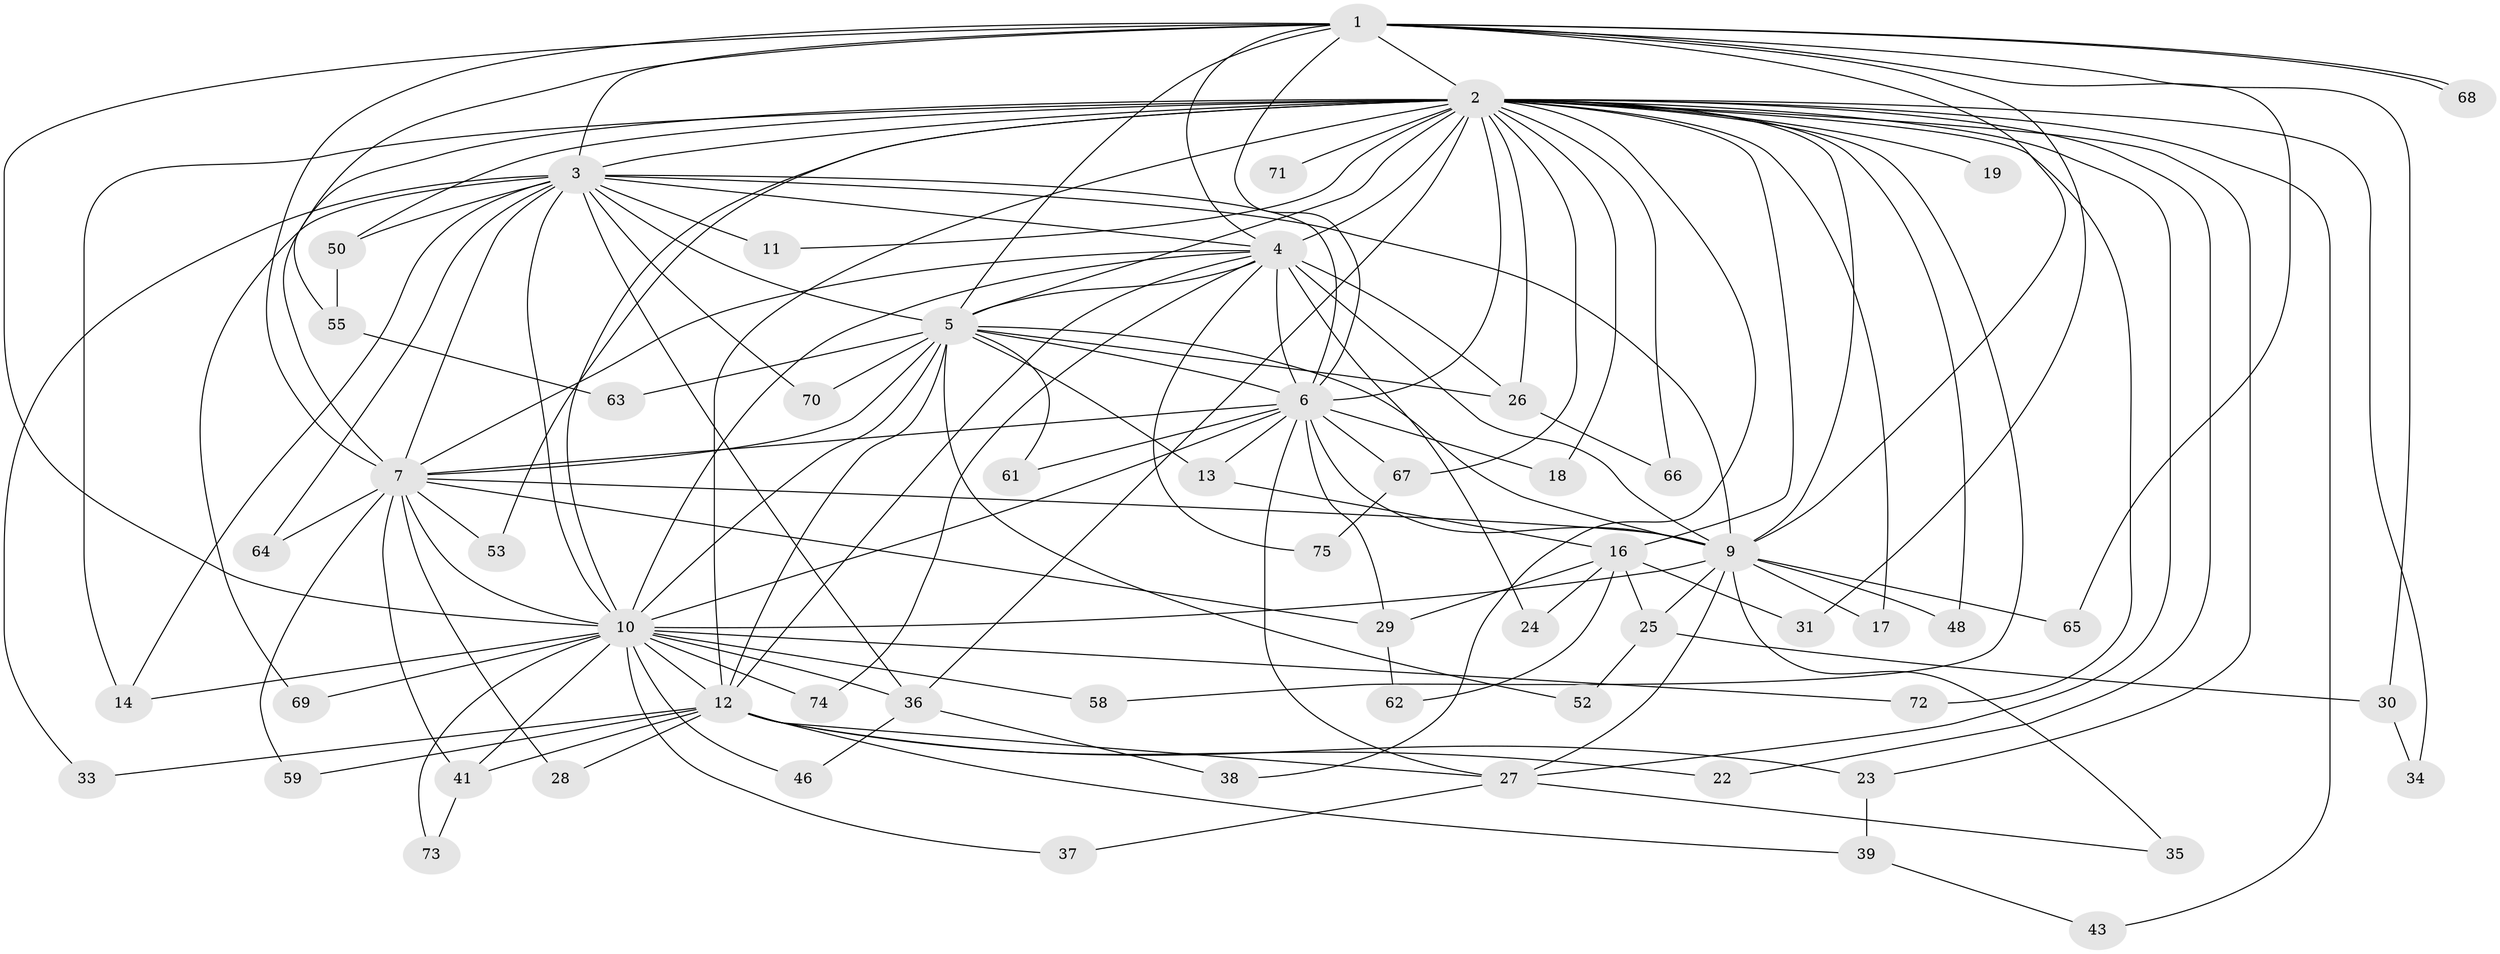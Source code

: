 // Generated by graph-tools (version 1.1) at 2025/51/02/27/25 19:51:50]
// undirected, 59 vertices, 143 edges
graph export_dot {
graph [start="1"]
  node [color=gray90,style=filled];
  1 [super="+42"];
  2 [super="+8"];
  3 [super="+47"];
  4 [super="+40"];
  5 [super="+20"];
  6 [super="+60"];
  7 [super="+32"];
  9 [super="+54"];
  10 [super="+21"];
  11;
  12 [super="+15"];
  13;
  14 [super="+49"];
  16 [super="+56"];
  17;
  18;
  19;
  22;
  23;
  24;
  25;
  26 [super="+45"];
  27 [super="+51"];
  28;
  29 [super="+44"];
  30;
  31;
  33;
  34;
  35;
  36 [super="+57"];
  37;
  38;
  39;
  41 [super="+76"];
  43;
  46;
  48;
  50;
  52;
  53;
  55;
  58;
  59;
  61;
  62;
  63;
  64;
  65;
  66;
  67;
  68;
  69;
  70;
  71;
  72;
  73;
  74;
  75;
  1 -- 2 [weight=2];
  1 -- 3;
  1 -- 4 [weight=2];
  1 -- 5;
  1 -- 6;
  1 -- 7;
  1 -- 9;
  1 -- 10;
  1 -- 30;
  1 -- 31;
  1 -- 55;
  1 -- 68;
  1 -- 68;
  1 -- 65;
  2 -- 3 [weight=2];
  2 -- 4 [weight=2];
  2 -- 5 [weight=2];
  2 -- 6 [weight=2];
  2 -- 7 [weight=3];
  2 -- 9 [weight=2];
  2 -- 10 [weight=2];
  2 -- 19 [weight=2];
  2 -- 23;
  2 -- 34;
  2 -- 48;
  2 -- 53;
  2 -- 66;
  2 -- 71 [weight=2];
  2 -- 67;
  2 -- 11;
  2 -- 12 [weight=2];
  2 -- 14;
  2 -- 16 [weight=2];
  2 -- 17;
  2 -- 18;
  2 -- 22;
  2 -- 26;
  2 -- 38;
  2 -- 43;
  2 -- 72;
  2 -- 50;
  2 -- 58;
  2 -- 27;
  2 -- 36;
  3 -- 4;
  3 -- 5;
  3 -- 6;
  3 -- 7;
  3 -- 9 [weight=3];
  3 -- 10;
  3 -- 11;
  3 -- 33;
  3 -- 36;
  3 -- 50;
  3 -- 69;
  3 -- 64;
  3 -- 70;
  3 -- 14;
  4 -- 5;
  4 -- 6;
  4 -- 7;
  4 -- 9;
  4 -- 10;
  4 -- 24;
  4 -- 26;
  4 -- 74;
  4 -- 75;
  4 -- 12;
  5 -- 6;
  5 -- 7;
  5 -- 9;
  5 -- 10;
  5 -- 13;
  5 -- 52;
  5 -- 61;
  5 -- 63;
  5 -- 70;
  5 -- 12;
  5 -- 26;
  6 -- 7;
  6 -- 9;
  6 -- 10;
  6 -- 13;
  6 -- 18;
  6 -- 29;
  6 -- 67;
  6 -- 27;
  6 -- 61;
  7 -- 9;
  7 -- 10 [weight=2];
  7 -- 28;
  7 -- 29;
  7 -- 53;
  7 -- 59;
  7 -- 64;
  7 -- 41;
  9 -- 10;
  9 -- 17;
  9 -- 25;
  9 -- 27;
  9 -- 35;
  9 -- 48;
  9 -- 65;
  10 -- 12;
  10 -- 14;
  10 -- 36;
  10 -- 37;
  10 -- 41;
  10 -- 58;
  10 -- 69;
  10 -- 72;
  10 -- 74;
  10 -- 73;
  10 -- 46;
  12 -- 22;
  12 -- 39;
  12 -- 33;
  12 -- 27;
  12 -- 41;
  12 -- 23;
  12 -- 59;
  12 -- 28;
  13 -- 16;
  16 -- 24;
  16 -- 25;
  16 -- 31;
  16 -- 62;
  16 -- 29;
  23 -- 39;
  25 -- 30;
  25 -- 52;
  26 -- 66;
  27 -- 35;
  27 -- 37;
  29 -- 62;
  30 -- 34;
  36 -- 38;
  36 -- 46;
  39 -- 43;
  41 -- 73;
  50 -- 55;
  55 -- 63;
  67 -- 75;
}
